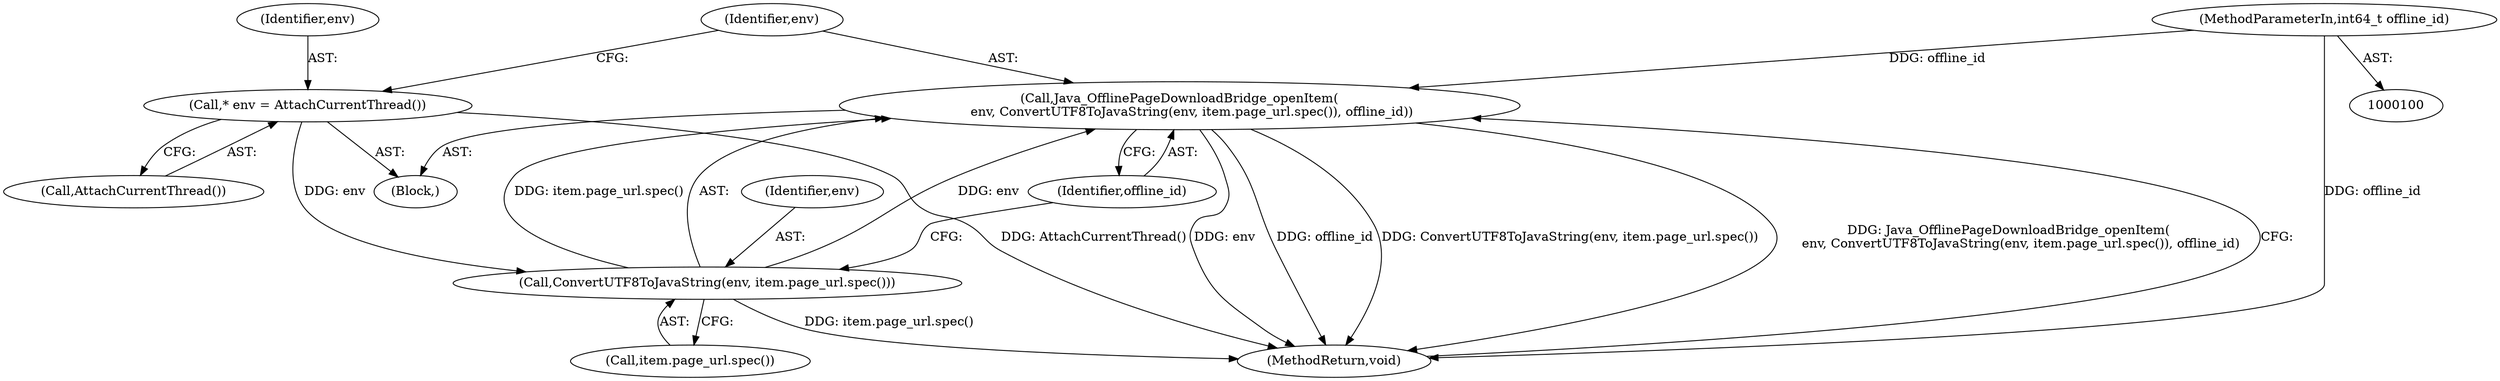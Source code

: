 digraph "1_Chrome_0b1b7baa4695c945a1b0bea1f0636f1219139e8e@API" {
"1000108" [label="(Call,Java_OfflinePageDownloadBridge_openItem(\n      env, ConvertUTF8ToJavaString(env, item.page_url.spec()), offline_id))"];
"1000110" [label="(Call,ConvertUTF8ToJavaString(env, item.page_url.spec()))"];
"1000105" [label="(Call,* env = AttachCurrentThread())"];
"1000102" [label="(MethodParameterIn,int64_t offline_id)"];
"1000107" [label="(Call,AttachCurrentThread())"];
"1000114" [label="(MethodReturn,void)"];
"1000113" [label="(Identifier,offline_id)"];
"1000105" [label="(Call,* env = AttachCurrentThread())"];
"1000110" [label="(Call,ConvertUTF8ToJavaString(env, item.page_url.spec()))"];
"1000103" [label="(Block,)"];
"1000108" [label="(Call,Java_OfflinePageDownloadBridge_openItem(\n      env, ConvertUTF8ToJavaString(env, item.page_url.spec()), offline_id))"];
"1000102" [label="(MethodParameterIn,int64_t offline_id)"];
"1000109" [label="(Identifier,env)"];
"1000111" [label="(Identifier,env)"];
"1000106" [label="(Identifier,env)"];
"1000112" [label="(Call,item.page_url.spec())"];
"1000108" -> "1000103"  [label="AST: "];
"1000108" -> "1000113"  [label="CFG: "];
"1000109" -> "1000108"  [label="AST: "];
"1000110" -> "1000108"  [label="AST: "];
"1000113" -> "1000108"  [label="AST: "];
"1000114" -> "1000108"  [label="CFG: "];
"1000108" -> "1000114"  [label="DDG: Java_OfflinePageDownloadBridge_openItem(\n      env, ConvertUTF8ToJavaString(env, item.page_url.spec()), offline_id)"];
"1000108" -> "1000114"  [label="DDG: env"];
"1000108" -> "1000114"  [label="DDG: offline_id"];
"1000108" -> "1000114"  [label="DDG: ConvertUTF8ToJavaString(env, item.page_url.spec())"];
"1000110" -> "1000108"  [label="DDG: env"];
"1000110" -> "1000108"  [label="DDG: item.page_url.spec()"];
"1000102" -> "1000108"  [label="DDG: offline_id"];
"1000110" -> "1000112"  [label="CFG: "];
"1000111" -> "1000110"  [label="AST: "];
"1000112" -> "1000110"  [label="AST: "];
"1000113" -> "1000110"  [label="CFG: "];
"1000110" -> "1000114"  [label="DDG: item.page_url.spec()"];
"1000105" -> "1000110"  [label="DDG: env"];
"1000105" -> "1000103"  [label="AST: "];
"1000105" -> "1000107"  [label="CFG: "];
"1000106" -> "1000105"  [label="AST: "];
"1000107" -> "1000105"  [label="AST: "];
"1000109" -> "1000105"  [label="CFG: "];
"1000105" -> "1000114"  [label="DDG: AttachCurrentThread()"];
"1000102" -> "1000100"  [label="AST: "];
"1000102" -> "1000114"  [label="DDG: offline_id"];
}
